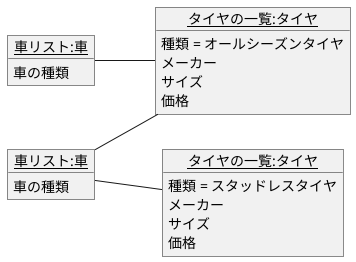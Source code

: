 @startuml 演習3-4

    left to right direction
    object "<u>車リスト:車</u>" as car1{
        車の種類
    }
    object "<u>車リスト:車</u>" as car2{
        車の種類
    }
    object "<u>タイヤの一覧:タイヤ</u>" as tire1{
        種類 = オールシーズンタイヤ
        メーカー
        サイズ
        価格
    }
    object "<u>タイヤの一覧:タイヤ</u>" as tire2{
        種類 = スタッドレスタイヤ
        メーカー
        サイズ
        価格
    }
    car1 -- tire1
    car1 -- tire2
    car2 -- tire1

@enduml